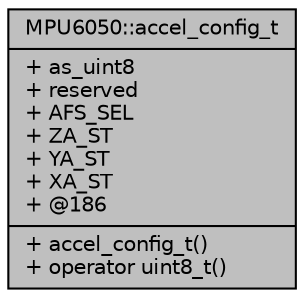 digraph "MPU6050::accel_config_t"
{
  edge [fontname="Helvetica",fontsize="10",labelfontname="Helvetica",labelfontsize="10"];
  node [fontname="Helvetica",fontsize="10",shape=record];
  Node1 [label="{MPU6050::accel_config_t\n|+ as_uint8\l+ reserved\l+ AFS_SEL\l+ ZA_ST\l+ YA_ST\l+ XA_ST\l+ @186\l|+ accel_config_t()\l+ operator uint8_t()\l}",height=0.2,width=0.4,color="black", fillcolor="grey75", style="filled", fontcolor="black"];
}
